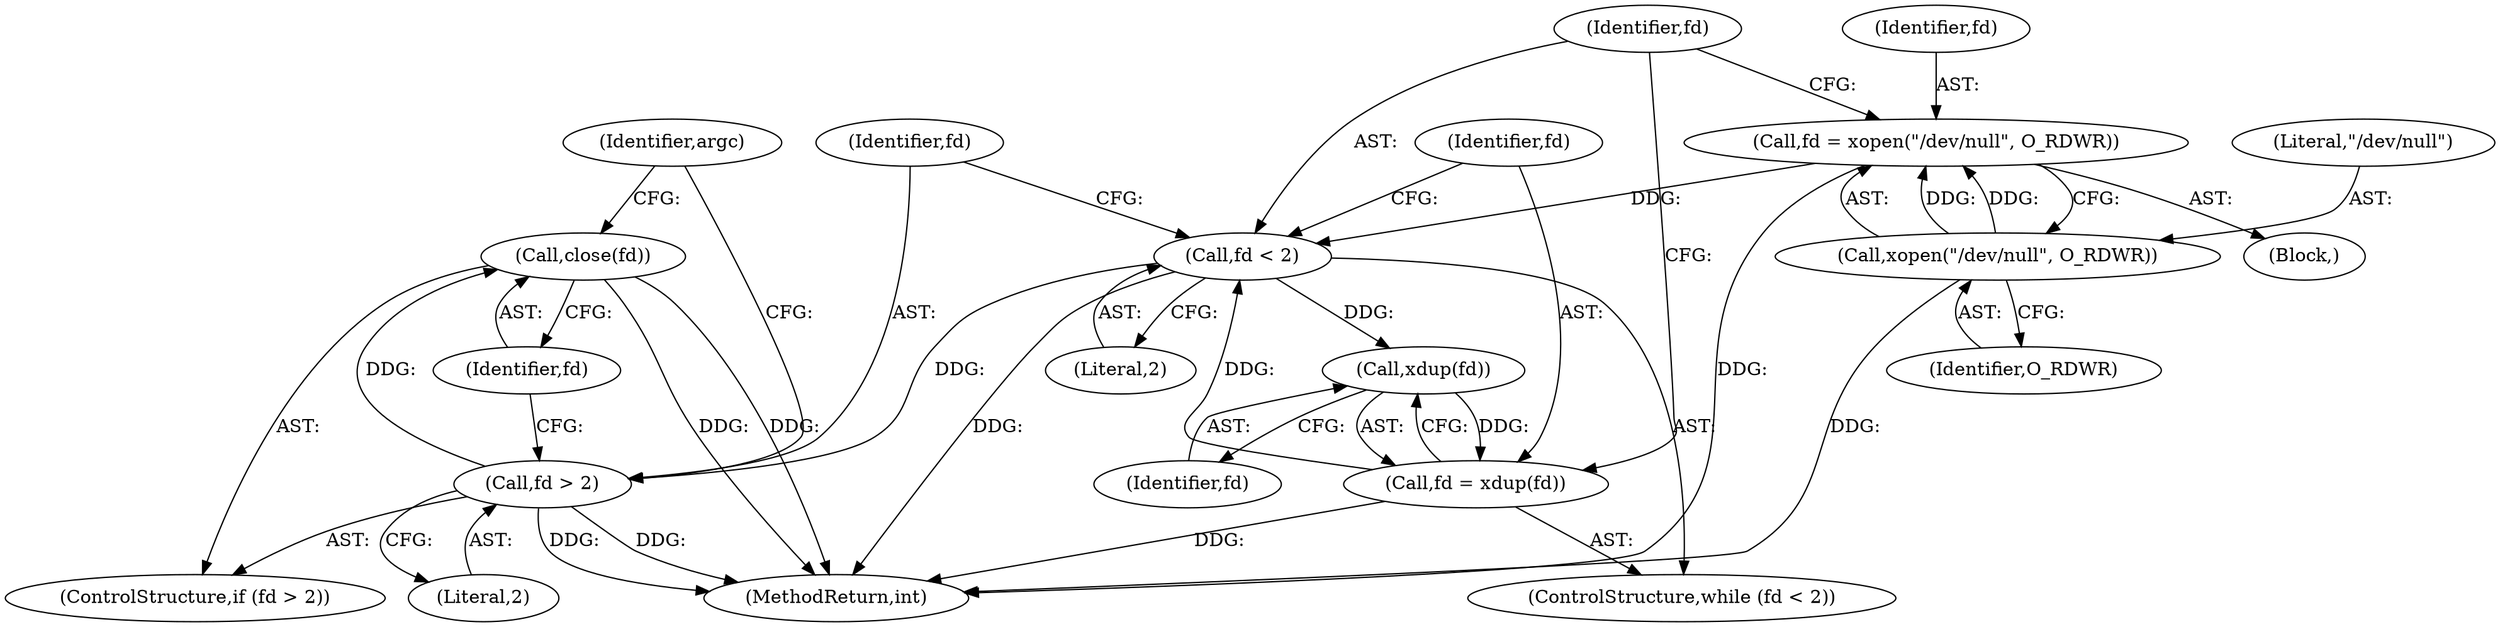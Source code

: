 digraph "0_abrt_4f2c1ddd3e3b81d2d5146b883115371f1cada9f9@API" {
"1000164" [label="(Call,close(fd))"];
"1000161" [label="(Call,fd > 2)"];
"1000153" [label="(Call,fd < 2)"];
"1000156" [label="(Call,fd = xdup(fd))"];
"1000158" [label="(Call,xdup(fd))"];
"1000147" [label="(Call,fd = xopen(\"/dev/null\", O_RDWR))"];
"1000149" [label="(Call,xopen(\"/dev/null\", O_RDWR))"];
"1000161" [label="(Call,fd > 2)"];
"1000156" [label="(Call,fd = xdup(fd))"];
"1000168" [label="(Identifier,argc)"];
"1000150" [label="(Literal,\"/dev/null\")"];
"1000152" [label="(ControlStructure,while (fd < 2))"];
"1000155" [label="(Literal,2)"];
"1000164" [label="(Call,close(fd))"];
"1000159" [label="(Identifier,fd)"];
"1000162" [label="(Identifier,fd)"];
"1000145" [label="(Block,)"];
"1000157" [label="(Identifier,fd)"];
"1001171" [label="(MethodReturn,int)"];
"1000158" [label="(Call,xdup(fd))"];
"1000148" [label="(Identifier,fd)"];
"1000163" [label="(Literal,2)"];
"1000153" [label="(Call,fd < 2)"];
"1000149" [label="(Call,xopen(\"/dev/null\", O_RDWR))"];
"1000154" [label="(Identifier,fd)"];
"1000160" [label="(ControlStructure,if (fd > 2))"];
"1000147" [label="(Call,fd = xopen(\"/dev/null\", O_RDWR))"];
"1000151" [label="(Identifier,O_RDWR)"];
"1000165" [label="(Identifier,fd)"];
"1000164" -> "1000160"  [label="AST: "];
"1000164" -> "1000165"  [label="CFG: "];
"1000165" -> "1000164"  [label="AST: "];
"1000168" -> "1000164"  [label="CFG: "];
"1000164" -> "1001171"  [label="DDG: "];
"1000164" -> "1001171"  [label="DDG: "];
"1000161" -> "1000164"  [label="DDG: "];
"1000161" -> "1000160"  [label="AST: "];
"1000161" -> "1000163"  [label="CFG: "];
"1000162" -> "1000161"  [label="AST: "];
"1000163" -> "1000161"  [label="AST: "];
"1000165" -> "1000161"  [label="CFG: "];
"1000168" -> "1000161"  [label="CFG: "];
"1000161" -> "1001171"  [label="DDG: "];
"1000161" -> "1001171"  [label="DDG: "];
"1000153" -> "1000161"  [label="DDG: "];
"1000153" -> "1000152"  [label="AST: "];
"1000153" -> "1000155"  [label="CFG: "];
"1000154" -> "1000153"  [label="AST: "];
"1000155" -> "1000153"  [label="AST: "];
"1000157" -> "1000153"  [label="CFG: "];
"1000162" -> "1000153"  [label="CFG: "];
"1000153" -> "1001171"  [label="DDG: "];
"1000156" -> "1000153"  [label="DDG: "];
"1000147" -> "1000153"  [label="DDG: "];
"1000153" -> "1000158"  [label="DDG: "];
"1000156" -> "1000152"  [label="AST: "];
"1000156" -> "1000158"  [label="CFG: "];
"1000157" -> "1000156"  [label="AST: "];
"1000158" -> "1000156"  [label="AST: "];
"1000154" -> "1000156"  [label="CFG: "];
"1000156" -> "1001171"  [label="DDG: "];
"1000158" -> "1000156"  [label="DDG: "];
"1000158" -> "1000159"  [label="CFG: "];
"1000159" -> "1000158"  [label="AST: "];
"1000147" -> "1000145"  [label="AST: "];
"1000147" -> "1000149"  [label="CFG: "];
"1000148" -> "1000147"  [label="AST: "];
"1000149" -> "1000147"  [label="AST: "];
"1000154" -> "1000147"  [label="CFG: "];
"1000147" -> "1001171"  [label="DDG: "];
"1000149" -> "1000147"  [label="DDG: "];
"1000149" -> "1000147"  [label="DDG: "];
"1000149" -> "1000151"  [label="CFG: "];
"1000150" -> "1000149"  [label="AST: "];
"1000151" -> "1000149"  [label="AST: "];
"1000149" -> "1001171"  [label="DDG: "];
}
